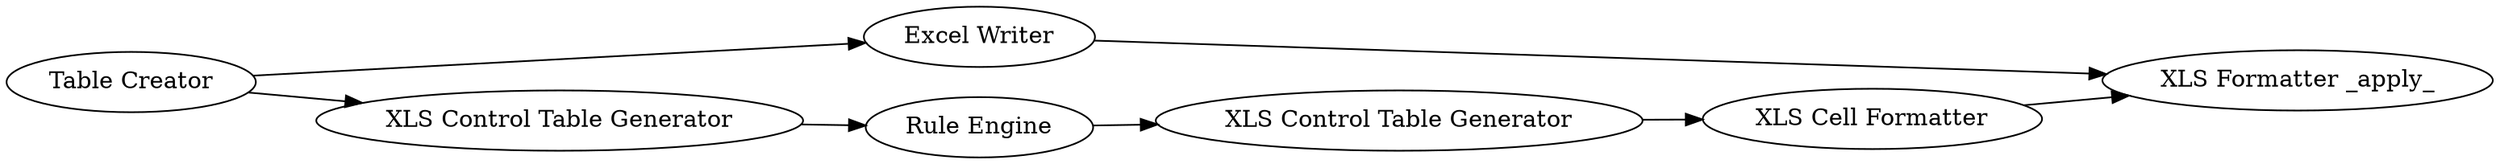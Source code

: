 digraph {
	13 -> 15
	12 -> 13
	9 -> 14
	14 -> 15
	11 -> 12
	9 -> 10
	10 -> 11
	13 [label="XLS Cell Formatter"]
	9 [label="Table Creator"]
	11 [label="Rule Engine"]
	15 [label="XLS Formatter _apply_"]
	14 [label="Excel Writer"]
	12 [label="XLS Control Table Generator"]
	10 [label="XLS Control Table Generator"]
	rankdir=LR
}
